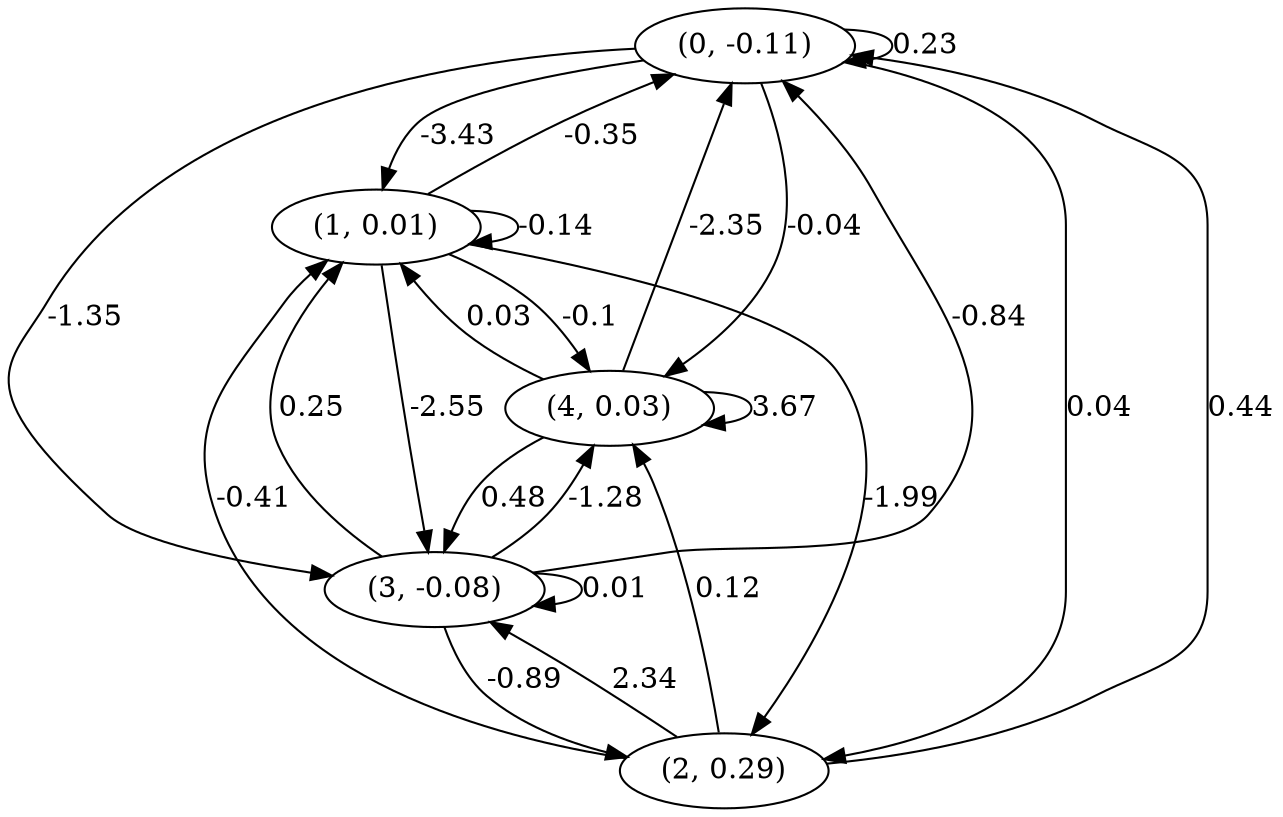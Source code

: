 digraph {
    0 [ label = "(0, -0.11)" ]
    1 [ label = "(1, 0.01)" ]
    2 [ label = "(2, 0.29)" ]
    3 [ label = "(3, -0.08)" ]
    4 [ label = "(4, 0.03)" ]
    0 -> 0 [ label = "0.23" ]
    1 -> 1 [ label = "-0.14" ]
    3 -> 3 [ label = "0.01" ]
    4 -> 4 [ label = "3.67" ]
    1 -> 0 [ label = "-0.35" ]
    2 -> 0 [ label = "0.44" ]
    3 -> 0 [ label = "-0.84" ]
    4 -> 0 [ label = "-2.35" ]
    0 -> 1 [ label = "-3.43" ]
    2 -> 1 [ label = "-0.41" ]
    3 -> 1 [ label = "0.25" ]
    4 -> 1 [ label = "0.03" ]
    0 -> 2 [ label = "0.04" ]
    1 -> 2 [ label = "-1.99" ]
    3 -> 2 [ label = "-0.89" ]
    0 -> 3 [ label = "-1.35" ]
    1 -> 3 [ label = "-2.55" ]
    2 -> 3 [ label = "2.34" ]
    4 -> 3 [ label = "0.48" ]
    0 -> 4 [ label = "-0.04" ]
    1 -> 4 [ label = "-0.1" ]
    2 -> 4 [ label = "0.12" ]
    3 -> 4 [ label = "-1.28" ]
}

